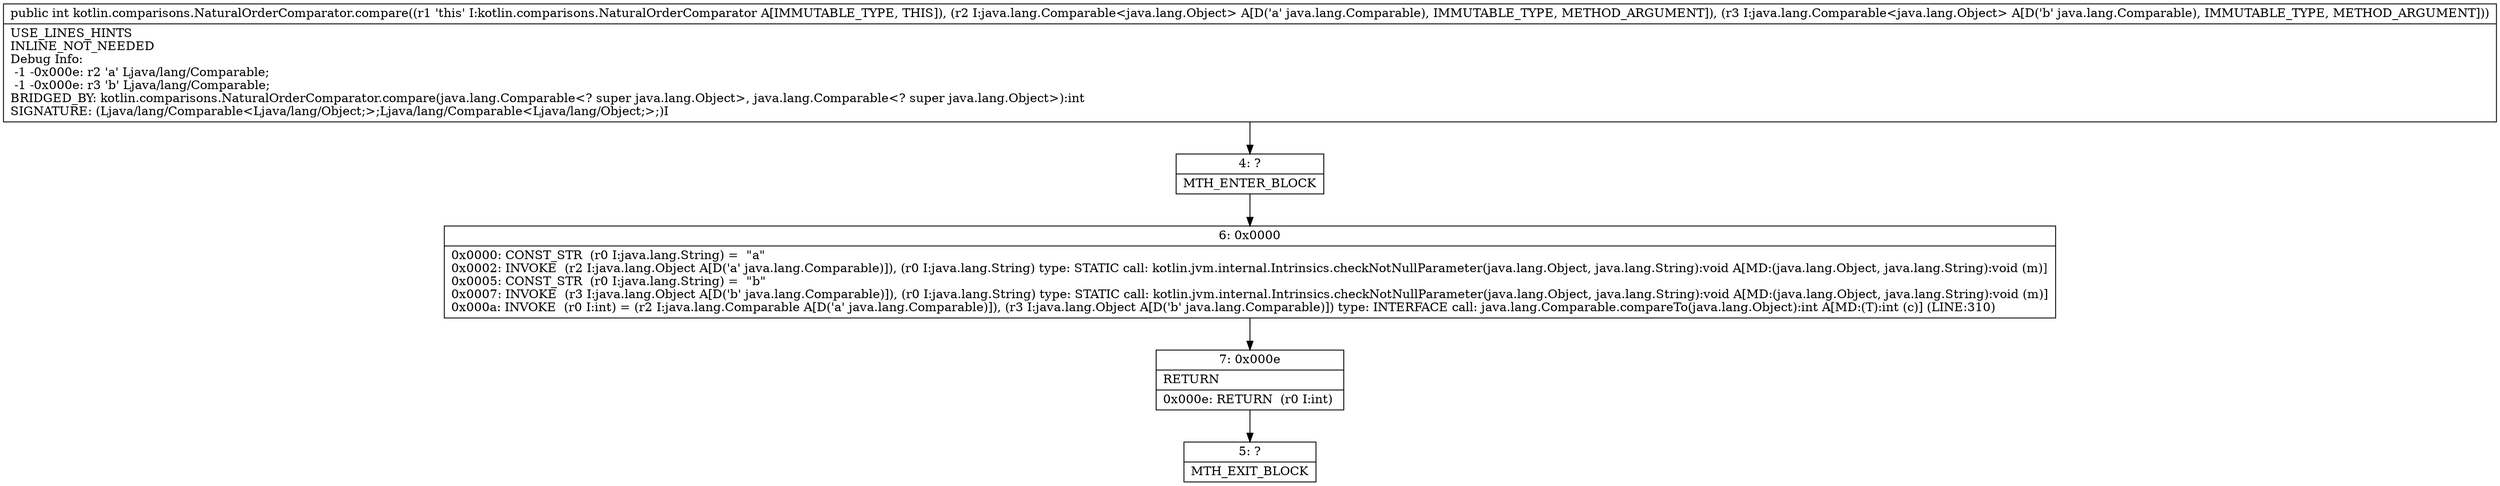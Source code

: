 digraph "CFG forkotlin.comparisons.NaturalOrderComparator.compare(Ljava\/lang\/Comparable;Ljava\/lang\/Comparable;)I" {
Node_4 [shape=record,label="{4\:\ ?|MTH_ENTER_BLOCK\l}"];
Node_6 [shape=record,label="{6\:\ 0x0000|0x0000: CONST_STR  (r0 I:java.lang.String) =  \"a\" \l0x0002: INVOKE  (r2 I:java.lang.Object A[D('a' java.lang.Comparable)]), (r0 I:java.lang.String) type: STATIC call: kotlin.jvm.internal.Intrinsics.checkNotNullParameter(java.lang.Object, java.lang.String):void A[MD:(java.lang.Object, java.lang.String):void (m)]\l0x0005: CONST_STR  (r0 I:java.lang.String) =  \"b\" \l0x0007: INVOKE  (r3 I:java.lang.Object A[D('b' java.lang.Comparable)]), (r0 I:java.lang.String) type: STATIC call: kotlin.jvm.internal.Intrinsics.checkNotNullParameter(java.lang.Object, java.lang.String):void A[MD:(java.lang.Object, java.lang.String):void (m)]\l0x000a: INVOKE  (r0 I:int) = (r2 I:java.lang.Comparable A[D('a' java.lang.Comparable)]), (r3 I:java.lang.Object A[D('b' java.lang.Comparable)]) type: INTERFACE call: java.lang.Comparable.compareTo(java.lang.Object):int A[MD:(T):int (c)] (LINE:310)\l}"];
Node_7 [shape=record,label="{7\:\ 0x000e|RETURN\l|0x000e: RETURN  (r0 I:int) \l}"];
Node_5 [shape=record,label="{5\:\ ?|MTH_EXIT_BLOCK\l}"];
MethodNode[shape=record,label="{public int kotlin.comparisons.NaturalOrderComparator.compare((r1 'this' I:kotlin.comparisons.NaturalOrderComparator A[IMMUTABLE_TYPE, THIS]), (r2 I:java.lang.Comparable\<java.lang.Object\> A[D('a' java.lang.Comparable), IMMUTABLE_TYPE, METHOD_ARGUMENT]), (r3 I:java.lang.Comparable\<java.lang.Object\> A[D('b' java.lang.Comparable), IMMUTABLE_TYPE, METHOD_ARGUMENT]))  | USE_LINES_HINTS\lINLINE_NOT_NEEDED\lDebug Info:\l  \-1 \-0x000e: r2 'a' Ljava\/lang\/Comparable;\l  \-1 \-0x000e: r3 'b' Ljava\/lang\/Comparable;\lBRIDGED_BY: kotlin.comparisons.NaturalOrderComparator.compare(java.lang.Comparable\<? super java.lang.Object\>, java.lang.Comparable\<? super java.lang.Object\>):int\lSIGNATURE: (Ljava\/lang\/Comparable\<Ljava\/lang\/Object;\>;Ljava\/lang\/Comparable\<Ljava\/lang\/Object;\>;)I\l}"];
MethodNode -> Node_4;Node_4 -> Node_6;
Node_6 -> Node_7;
Node_7 -> Node_5;
}

